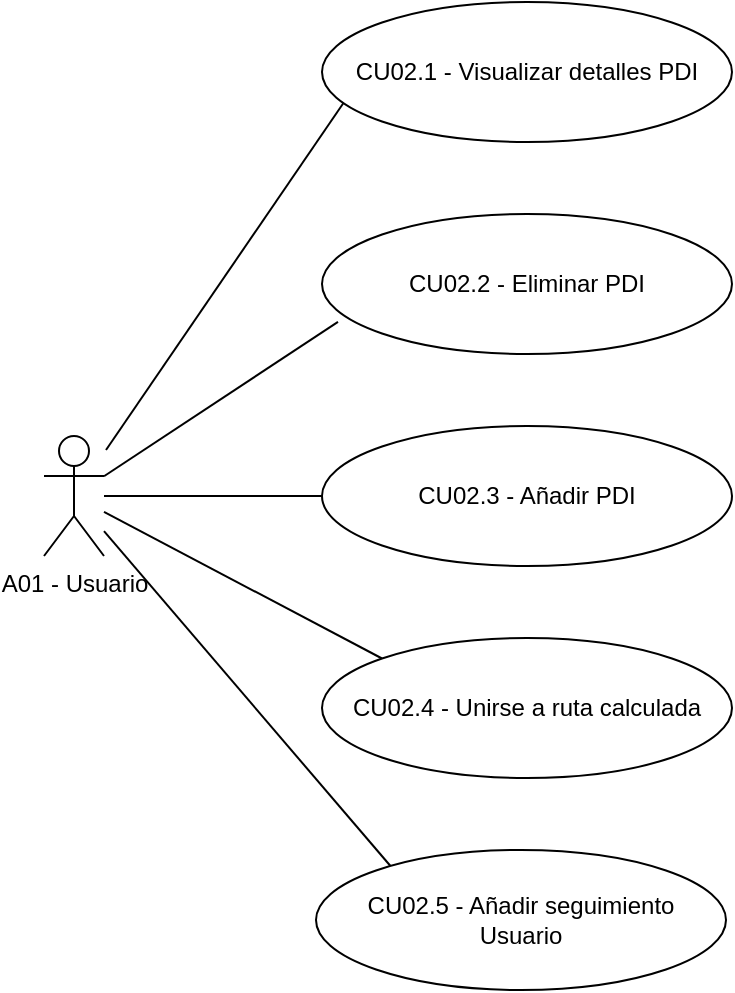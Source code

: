 <mxfile>
    <diagram id="XW35UehukB2N64vWy9x-" name="Page-1">
        <mxGraphModel dx="1001" dy="815" grid="0" gridSize="10" guides="1" tooltips="1" connect="1" arrows="1" fold="1" page="1" pageScale="1" pageWidth="850" pageHeight="1100" math="0" shadow="0">
            <root>
                <mxCell id="0"/>
                <mxCell id="1" parent="0"/>
                <mxCell id="9" style="edgeStyle=none;html=1;entryX=0.054;entryY=0.714;entryDx=0;entryDy=0;entryPerimeter=0;endArrow=none;endFill=0;" edge="1" parent="1" target="4">
                    <mxGeometry relative="1" as="geometry">
                        <mxPoint x="149" y="409" as="sourcePoint"/>
                    </mxGeometry>
                </mxCell>
                <mxCell id="10" style="edgeStyle=none;html=1;entryX=0.039;entryY=0.771;entryDx=0;entryDy=0;entryPerimeter=0;endArrow=none;endFill=0;" edge="1" parent="1" source="2" target="5">
                    <mxGeometry relative="1" as="geometry"/>
                </mxCell>
                <mxCell id="11" style="edgeStyle=none;html=1;entryX=0;entryY=0.5;entryDx=0;entryDy=0;endArrow=none;endFill=0;" edge="1" parent="1" source="2" target="6">
                    <mxGeometry relative="1" as="geometry"/>
                </mxCell>
                <mxCell id="12" style="edgeStyle=none;html=1;entryX=0;entryY=0;entryDx=0;entryDy=0;endArrow=none;endFill=0;" edge="1" parent="1" source="2" target="7">
                    <mxGeometry relative="1" as="geometry"/>
                </mxCell>
                <mxCell id="13" style="edgeStyle=none;html=1;entryX=0.19;entryY=0.143;entryDx=0;entryDy=0;entryPerimeter=0;endArrow=none;endFill=0;" edge="1" parent="1" source="2" target="8">
                    <mxGeometry relative="1" as="geometry"/>
                </mxCell>
                <mxCell id="2" value="A01 - Usuario" style="shape=umlActor;html=1;verticalLabelPosition=bottom;verticalAlign=top;align=center;" vertex="1" parent="1">
                    <mxGeometry x="118" y="402" width="30" height="60" as="geometry"/>
                </mxCell>
                <mxCell id="4" value="CU02.1 - Visualizar detalles PDI" style="ellipse;whiteSpace=wrap;html=1;" vertex="1" parent="1">
                    <mxGeometry x="257" y="185" width="205" height="70" as="geometry"/>
                </mxCell>
                <mxCell id="5" value="CU02.2 - Eliminar PDI" style="ellipse;whiteSpace=wrap;html=1;" vertex="1" parent="1">
                    <mxGeometry x="257" y="291" width="205" height="70" as="geometry"/>
                </mxCell>
                <mxCell id="6" value="CU02.3 - Añadir PDI" style="ellipse;whiteSpace=wrap;html=1;" vertex="1" parent="1">
                    <mxGeometry x="257" y="397" width="205" height="70" as="geometry"/>
                </mxCell>
                <mxCell id="7" value="CU02.4 - Unirse a ruta calculada" style="ellipse;whiteSpace=wrap;html=1;" vertex="1" parent="1">
                    <mxGeometry x="257" y="503" width="205" height="70" as="geometry"/>
                </mxCell>
                <mxCell id="8" value="CU02.5 - Añadir seguimiento&lt;br&gt;Usuario" style="ellipse;whiteSpace=wrap;html=1;" vertex="1" parent="1">
                    <mxGeometry x="254" y="609" width="205" height="70" as="geometry"/>
                </mxCell>
            </root>
        </mxGraphModel>
    </diagram>
</mxfile>